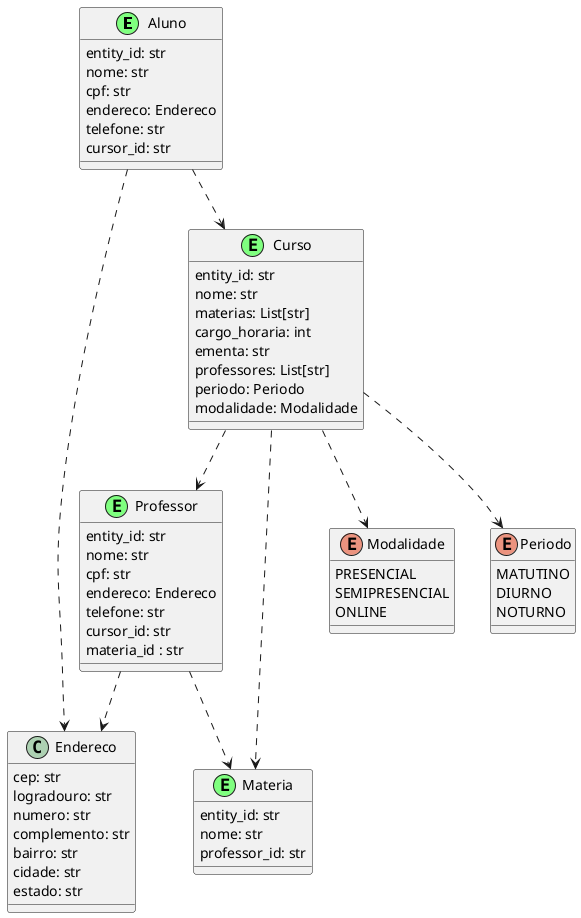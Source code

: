 @startuml
class Aluno << (E,#7fff7f) >>{
    entity_id: str
    nome: str
    cpf: str
    endereco: Endereco
    telefone: str
    cursor_id: str
}

class Professor << (E,#7fff7f) >>{
    entity_id: str
    nome: str
    cpf: str
    endereco: Endereco
    telefone: str
    cursor_id: str
    materia_id : str
}


class Endereco{
    cep: str
    logradouro: str
    numero: str
    complemento: str
    bairro: str
    cidade: str
    estado: str
}


class Materia << (E,#7fff7f) >>{
    entity_id: str
    nome: str
    professor_id: str
}

class Curso << (E,#7fff7f) >>{
    entity_id: str
    nome: str
    materias: List[str]
    cargo_horaria: int
    ementa: str
    professores: List[str]
    periodo: Periodo
    modalidade: Modalidade
}

enum Modalidade{
    PRESENCIAL
    SEMIPRESENCIAL
    ONLINE
}

enum Periodo{
    MATUTINO
    DIURNO
    NOTURNO
}


Aluno..> Curso
Aluno..> Endereco
Professor..> Endereco
Professor..> Materia
Curso ..> Professor
Curso..> Periodo
Curso ..> Modalidade
Curso..> Materia


@enduml